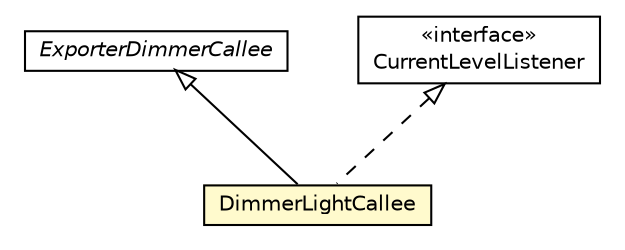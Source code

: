 #!/usr/local/bin/dot
#
# Class diagram 
# Generated by UMLGraph version R5_6-24-gf6e263 (http://www.umlgraph.org/)
#

digraph G {
	edge [fontname="Helvetica",fontsize=10,labelfontname="Helvetica",labelfontsize=10];
	node [fontname="Helvetica",fontsize=10,shape=plaintext];
	nodesep=0.25;
	ranksep=0.5;
	// org.universAAL.hw.exporter.zigbee.ha.devices.ExporterDimmerCallee
	c133202 [label=<<table title="org.universAAL.hw.exporter.zigbee.ha.devices.ExporterDimmerCallee" border="0" cellborder="1" cellspacing="0" cellpadding="2" port="p" href="./ExporterDimmerCallee.html">
		<tr><td><table border="0" cellspacing="0" cellpadding="1">
<tr><td align="center" balign="center"><font face="Helvetica-Oblique"> ExporterDimmerCallee </font></td></tr>
		</table></td></tr>
		</table>>, URL="./ExporterDimmerCallee.html", fontname="Helvetica", fontcolor="black", fontsize=10.0];
	// org.universAAL.hw.exporter.zigbee.ha.devices.DimmerLightCallee
	c133203 [label=<<table title="org.universAAL.hw.exporter.zigbee.ha.devices.DimmerLightCallee" border="0" cellborder="1" cellspacing="0" cellpadding="2" port="p" bgcolor="lemonChiffon" href="./DimmerLightCallee.html">
		<tr><td><table border="0" cellspacing="0" cellpadding="1">
<tr><td align="center" balign="center"> DimmerLightCallee </td></tr>
		</table></td></tr>
		</table>>, URL="./DimmerLightCallee.html", fontname="Helvetica", fontcolor="black", fontsize=10.0];
	//org.universAAL.hw.exporter.zigbee.ha.devices.DimmerLightCallee extends org.universAAL.hw.exporter.zigbee.ha.devices.ExporterDimmerCallee
	c133202:p -> c133203:p [dir=back,arrowtail=empty];
	//org.universAAL.hw.exporter.zigbee.ha.devices.DimmerLightCallee implements it.cnr.isti.zigbee.ha.cluster.glue.general.event.CurrentLevelListener
	c133263:p -> c133203:p [dir=back,arrowtail=empty,style=dashed];
	// it.cnr.isti.zigbee.ha.cluster.glue.general.event.CurrentLevelListener
	c133263 [label=<<table title="it.cnr.isti.zigbee.ha.cluster.glue.general.event.CurrentLevelListener" border="0" cellborder="1" cellspacing="0" cellpadding="2" port="p" href="http://java.sun.com/j2se/1.4.2/docs/api/it/cnr/isti/zigbee/ha/cluster/glue/general/event/CurrentLevelListener.html">
		<tr><td><table border="0" cellspacing="0" cellpadding="1">
<tr><td align="center" balign="center"> &#171;interface&#187; </td></tr>
<tr><td align="center" balign="center"> CurrentLevelListener </td></tr>
		</table></td></tr>
		</table>>, URL="http://java.sun.com/j2se/1.4.2/docs/api/it/cnr/isti/zigbee/ha/cluster/glue/general/event/CurrentLevelListener.html", fontname="Helvetica", fontcolor="black", fontsize=10.0];
}

